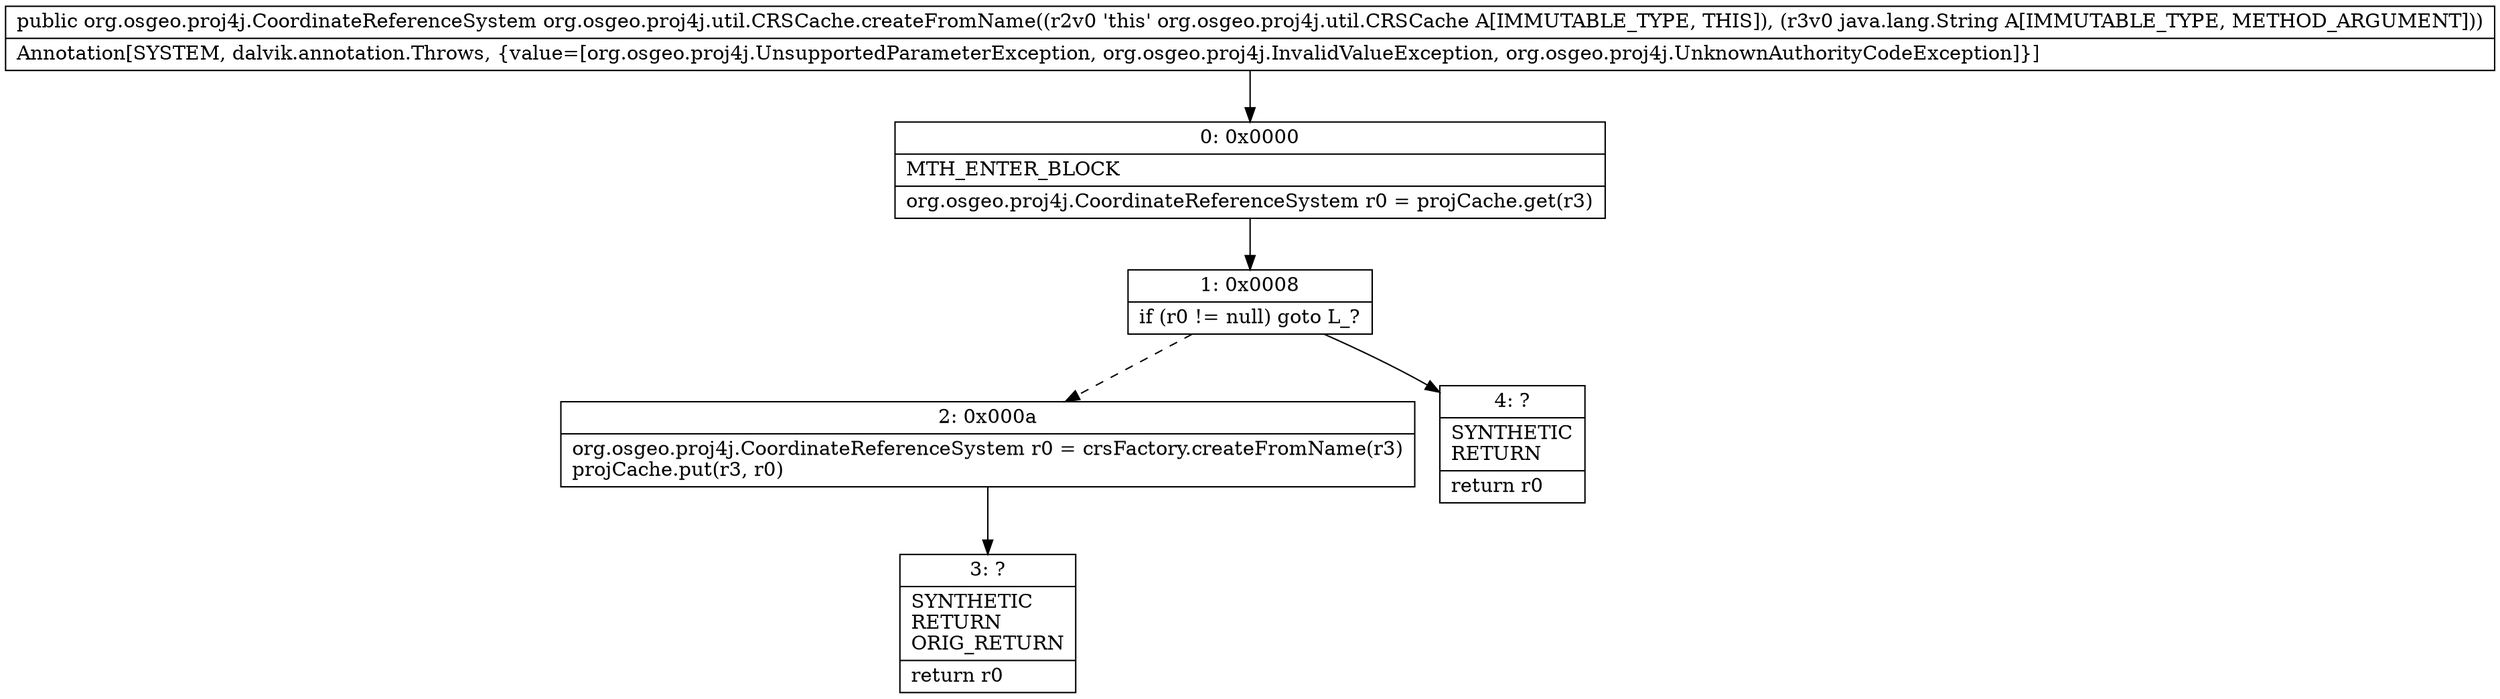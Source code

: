 digraph "CFG fororg.osgeo.proj4j.util.CRSCache.createFromName(Ljava\/lang\/String;)Lorg\/osgeo\/proj4j\/CoordinateReferenceSystem;" {
Node_0 [shape=record,label="{0\:\ 0x0000|MTH_ENTER_BLOCK\l|org.osgeo.proj4j.CoordinateReferenceSystem r0 = projCache.get(r3)\l}"];
Node_1 [shape=record,label="{1\:\ 0x0008|if (r0 != null) goto L_?\l}"];
Node_2 [shape=record,label="{2\:\ 0x000a|org.osgeo.proj4j.CoordinateReferenceSystem r0 = crsFactory.createFromName(r3)\lprojCache.put(r3, r0)\l}"];
Node_3 [shape=record,label="{3\:\ ?|SYNTHETIC\lRETURN\lORIG_RETURN\l|return r0\l}"];
Node_4 [shape=record,label="{4\:\ ?|SYNTHETIC\lRETURN\l|return r0\l}"];
MethodNode[shape=record,label="{public org.osgeo.proj4j.CoordinateReferenceSystem org.osgeo.proj4j.util.CRSCache.createFromName((r2v0 'this' org.osgeo.proj4j.util.CRSCache A[IMMUTABLE_TYPE, THIS]), (r3v0 java.lang.String A[IMMUTABLE_TYPE, METHOD_ARGUMENT]))  | Annotation[SYSTEM, dalvik.annotation.Throws, \{value=[org.osgeo.proj4j.UnsupportedParameterException, org.osgeo.proj4j.InvalidValueException, org.osgeo.proj4j.UnknownAuthorityCodeException]\}]\l}"];
MethodNode -> Node_0;
Node_0 -> Node_1;
Node_1 -> Node_2[style=dashed];
Node_1 -> Node_4;
Node_2 -> Node_3;
}

